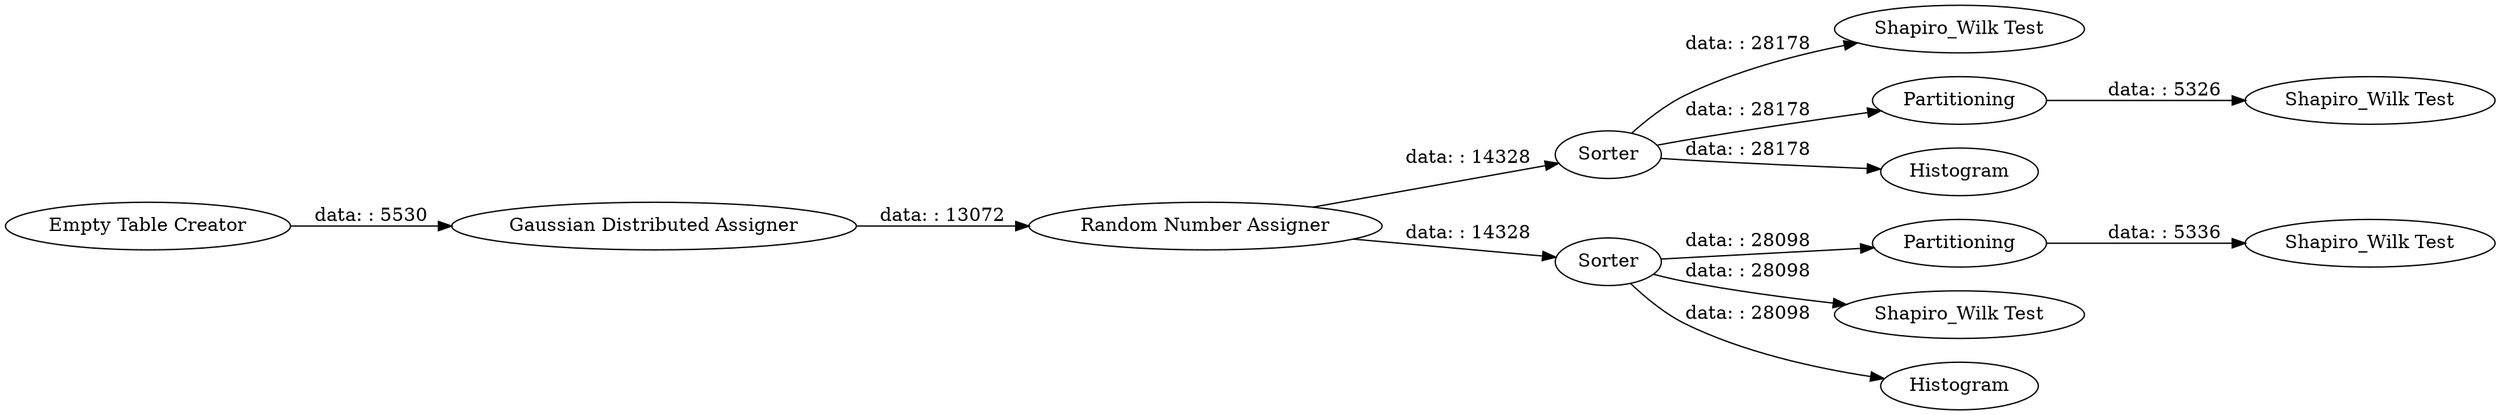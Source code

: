 digraph {
	"2427185649835840533_13" [label=Partitioning]
	"2427185649835840533_1" [label="Empty Table Creator"]
	"2427185649835840533_12" [label="Shapiro_Wilk Test"]
	"2427185649835840533_9" [label="Shapiro_Wilk Test"]
	"2427185649835840533_10" [label="Shapiro_Wilk Test"]
	"2427185649835840533_19" [label=Sorter]
	"2427185649835840533_11" [label=Partitioning]
	"2427185649835840533_7" [label=Sorter]
	"2427185649835840533_6" [label="Random Number Assigner"]
	"2427185649835840533_2" [label="Gaussian Distributed Assigner"]
	"2427185649835840533_8" [label=Histogram]
	"2427185649835840533_14" [label="Shapiro_Wilk Test"]
	"2427185649835840533_5" [label=Histogram]
	"2427185649835840533_7" -> "2427185649835840533_10" [label="data: : 28098"]
	"2427185649835840533_19" -> "2427185649835840533_9" [label="data: : 28178"]
	"2427185649835840533_19" -> "2427185649835840533_5" [label="data: : 28178"]
	"2427185649835840533_7" -> "2427185649835840533_13" [label="data: : 28098"]
	"2427185649835840533_6" -> "2427185649835840533_19" [label="data: : 14328"]
	"2427185649835840533_2" -> "2427185649835840533_6" [label="data: : 13072"]
	"2427185649835840533_13" -> "2427185649835840533_14" [label="data: : 5336"]
	"2427185649835840533_19" -> "2427185649835840533_11" [label="data: : 28178"]
	"2427185649835840533_1" -> "2427185649835840533_2" [label="data: : 5530"]
	"2427185649835840533_6" -> "2427185649835840533_7" [label="data: : 14328"]
	"2427185649835840533_7" -> "2427185649835840533_8" [label="data: : 28098"]
	"2427185649835840533_11" -> "2427185649835840533_12" [label="data: : 5326"]
	rankdir=LR
}
